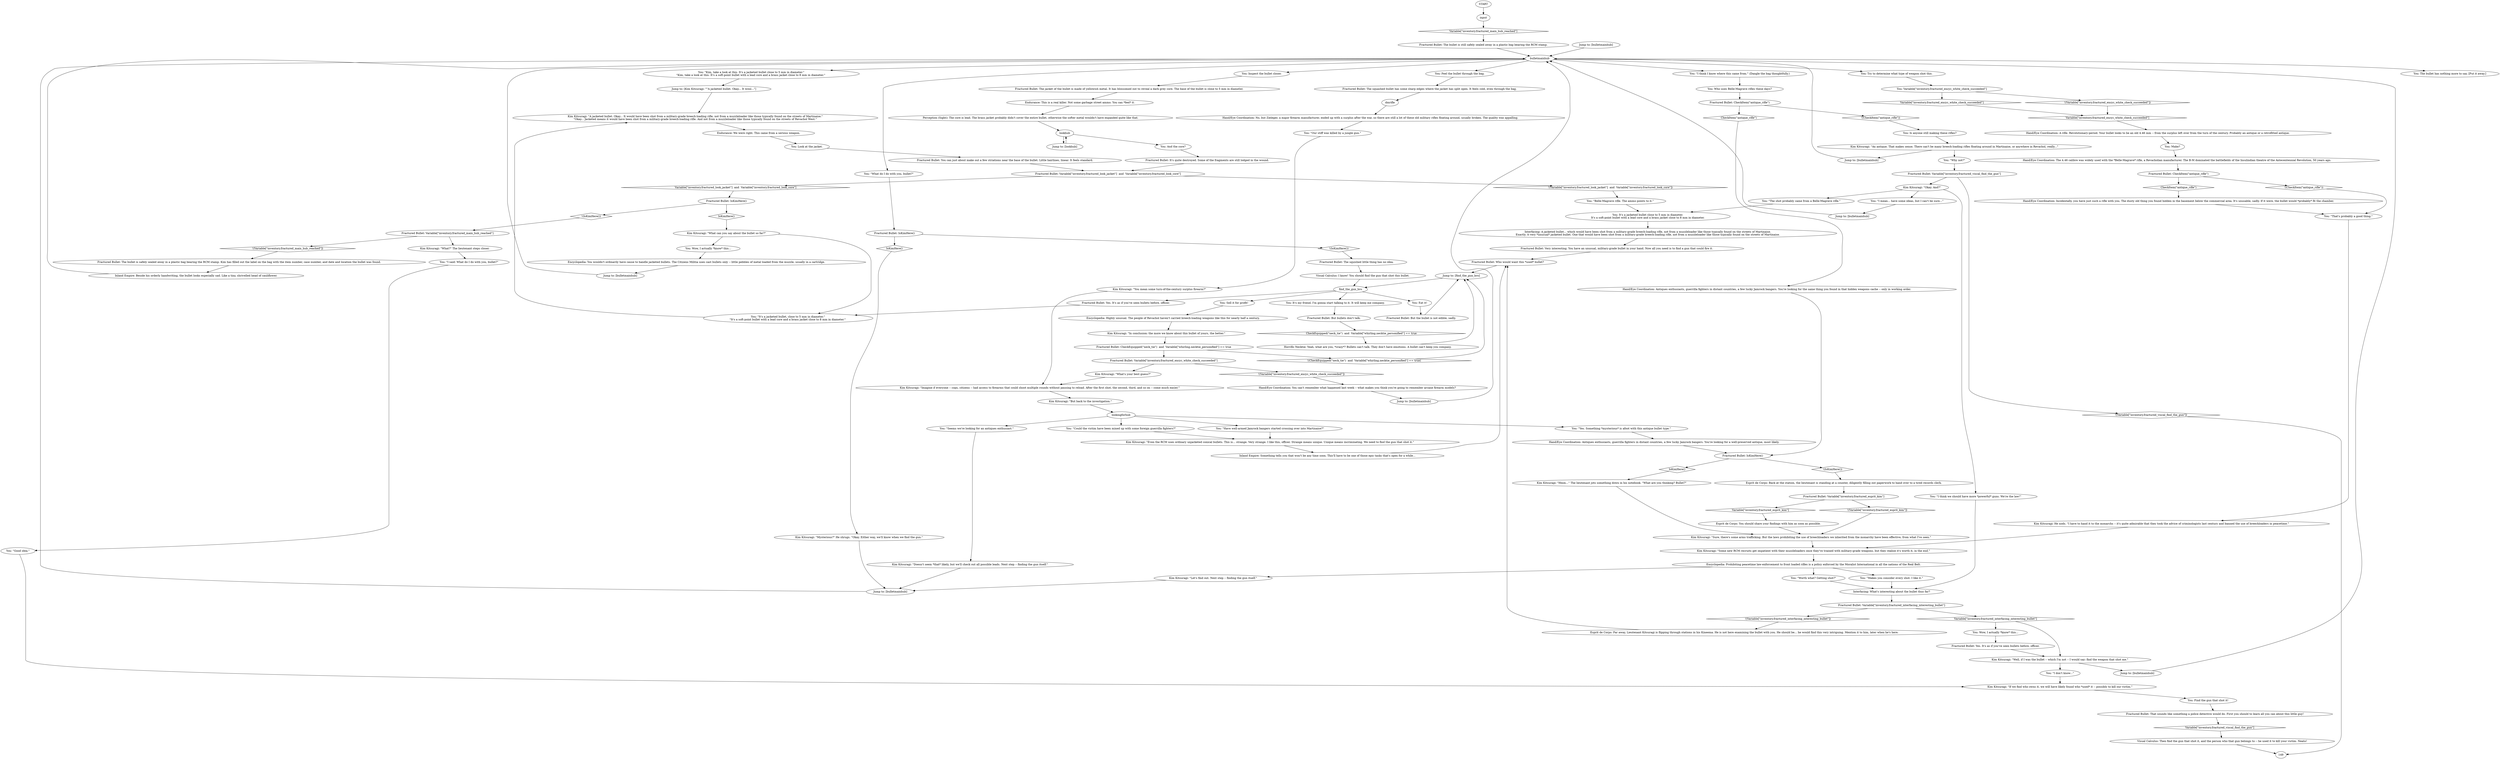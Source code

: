 # INVENTORY / FRACTURED BULLET
# By inspecting the bullet, you can find out that:
#1. The bullet came from a breech-loaded rifle.
#2. The bullet was shot from some distance, so this was probably not a mercy kill (white check.)
#3. The rifle used was a model mass-produced during the revolutionary war, and the surplus rifles/ammo are still a favourite with third-world guerrillas and Jamrock bangers.
# ==================================================
digraph G {
	  0 [label="START"];
	  1 [label="input"];
	  2 [label="You: Wow, I actually *know* this..."];
	  3 [label="You: \"Worth what? Getting shot?\""];
	  4 [label="Esprit de Corps: Far away, Lieutenant Kitsuragi is flipping through stations in his Kineema. He is not here examining the bullet with you. He should be... he would find this very intriguing. Mention it to him, later when he's here."];
	  5 [label="Interfacing: A jacketed bullet... which would have been shot from a military-grade breech-loading rifle, not from a muzzleloader like those typically found on the streets of Martinaise.\nExactly. A very *unusual* jacketed bullet. One that would have been shot from a military-grade breech-loading rifle, not from a muzzleloader like those typically found on the streets of Martinaise."];
	  6 [label="Fractured Bullet: The squished little thing has no idea."];
	  7 [label="Fractured Bullet: But bullets don't talk."];
	  8 [label="Horrific Necktie: Yeah, what are you, *crazy*? Bullets can't talk. They don't have emotions. A bullet can't keep you company."];
	  9 [label="Hand/Eye Coordination: A rifle. Revolutionary-period. Your bullet looks to be an old 4.46 mm -- from the surplus left over from the turn of the century. Probably an antique or a retrofitted antique."];
	  10 [label="Fractured Bullet: Variable[\"inventory.fractured_look_jacket\"]  and  Variable[\"inventory.fractured_look_core\"]"];
	  11 [label="Variable[\"inventory.fractured_look_jacket\"]  and  Variable[\"inventory.fractured_look_core\"]", shape=diamond];
	  12 [label="!(Variable[\"inventory.fractured_look_jacket\"]  and  Variable[\"inventory.fractured_look_core\"])", shape=diamond];
	  13 [label="lookhub"];
	  14 [label="You: \"Makes you consider every shot. I like it.\""];
	  15 [label="You: \"It's a jacketed bullet, close to 5 mm in diameter.\"\n\"It's a soft-point bullet with a lead core and a brass jacket close to 8 mm in diameter.\" "];
	  16 [label="You: \"Kim, take a look at this. It's a jacketed bullet close to 5 mm in diameter.\"\n\"Kim, take a look at this. It's a soft-point bullet with a lead core and a brass jacket close to 8 mm in diameter.\" "];
	  17 [label="Endurance: This is a real killer. Not some garbage street ammo. You can *feel* it."];
	  18 [label="Endurance: We were right. This came from a serious weapon."];
	  19 [label="Hand/Eye Coordination: Antiques enthusiasts, guerrilla fighters in distant countries, a few lucky Jamrock bangers. You're looking for the same thing you found in that hidden weapons cache -- only in working order."];
	  20 [label="Jump to: [bulletmainhub]"];
	  21 [label="You: \"Could the victim have been mixed up with some foreign guerrilla fighters?\""];
	  22 [label="Kim Kitsuragi: \"What can you say about the bullet so far?\""];
	  23 [label="You: Eat it!"];
	  24 [label="Encyclopedia: Prohibiting peacetime law-enforcement to front loaded rifles is a policy enforced by the Moralist International in all the nations of the Reál Belt."];
	  25 [label="Perception (Sight): The core is lead. The brass jacket probably didn't cover the entire bullet, otherwise the softer metal wouldn't have expanded quite like that."];
	  26 [label="Kim Kitsuragi: \"But back to the investigation.\""];
	  27 [label="Inland Empire: Beside his orderly handwriting, the bullet looks especially sad. Like a tiny, shrivelled head of cauliflower."];
	  28 [label="find_the_gun_bro"];
	  29 [label="You: It's my friend, I'm gonna start talking to it. It will keep me company."];
	  30 [label="Inland Empire: Something tells you that won't be any time soon. This'll have to be one of those epic tasks that's open for a while..."];
	  31 [label="You: \"I think I know where this came from.\" (Dangle the bag thoughtfully.)"];
	  32 [label="You: Feel the bullet through the bag."];
	  33 [label="Hand/Eye Coordination: The 4.46 calibre was widely used with the *Belle-Magrave* rifle, a Revacholian manufacturer. The B-M dominated the battlefields of the Insulindian theatre of the Antecentennial Revolution, 50 years ago."];
	  34 [label="Fractured Bullet: IsKimHere()"];
	  35 [label="IsKimHere()", shape=diamond];
	  36 [label="!(IsKimHere())", shape=diamond];
	  37 [label="Kim Kitsuragi: \"Some new RCM recruits get impatient with their muzzleloaders once they've trained with military-grade weapons, but they realize it's worth it, in the end.\""];
	  38 [label="lookingforhub"];
	  39 [label="You: \"I said: What do I do with you, bullet?\""];
	  40 [label="Fractured Bullet: But the bullet is not edible, sadly."];
	  41 [label="Visual Calculus: Then find the gun that shot it, and the person who that gun belongs to -- he used it to kill your victim. Neato!"];
	  42 [label="You: The bullet has nothing more to say. [Put it away.]"];
	  43 [label="Fractured Bullet: You can just about make out a few striations near the base of the bullet. Little hairlines, linear. It feels standard."];
	  44 [label="You: \"Yes. Something *mysterious* is afoot with this antique bullet type.\""];
	  45 [label="Fractured Bullet: Very interesting. You have an unusual, military-grade bullet in your hand. Now all you need is to find a gun that could fire it."];
	  46 [label="Fractured Bullet: Yes. It's as if you've seen bullets before, officer."];
	  47 [label="Fractured Bullet: Variable[\"inventory.fractured_esprit_kim\"]"];
	  48 [label="Variable[\"inventory.fractured_esprit_kim\"]", shape=diamond];
	  49 [label="!(Variable[\"inventory.fractured_esprit_kim\"])", shape=diamond];
	  50 [label="Kim Kitsuragi: \"Doesn't seem *that* likely, but we'll check out all possible leads. Next step -- finding the gun itself.\""];
	  51 [label="Hand/Eye Coordination: Incidentally, you have just such a rifle with you. The dusty old thing you found hidden in the basement below the commercial area. It's unusable, sadly. If it were, the bullet would *probably* fit the chamber."];
	  52 [label="Fractured Bullet: IsKimHere()"];
	  53 [label="IsKimHere()", shape=diamond];
	  54 [label="!(IsKimHere())", shape=diamond];
	  55 [label="Kim Kitsuragi: \"A jacketed bullet. Okay... It would have been shot from a military-grade breech-loading rifle, not from a muzzleloader like those typically found on the streets of Martinaise.\"\n\"Okay... Jacketed means it would have been shot from a military-grade breech-loading rifle. And not from a muzzleloader like those typically found on the streets of Revachol West.\""];
	  56 [label="Fractured Bullet: IsKimHere()"];
	  57 [label="IsKimHere()", shape=diamond];
	  58 [label="!(IsKimHere())", shape=diamond];
	  59 [label="You: \"I don't know...\""];
	  60 [label="Fractured Bullet: It's quite destroyed. Some of the fragments are still lodged in the wound."];
	  61 [label="Kim Kitsuragi: He nods. \"I have to hand it to the monarchs -- it's quite admirable that they took the advice of criminologists last century and banned the use of breechloaders in peacetime.\""];
	  62 [label="Fractured Bullet: Variable[\"inventory.fractured_interfacing_interesting_bullet\"]"];
	  63 [label="Variable[\"inventory.fractured_interfacing_interesting_bullet\"]", shape=diamond];
	  64 [label="!(Variable[\"inventory.fractured_interfacing_interesting_bullet\"])", shape=diamond];
	  65 [label="Esprit de Corps: Back at the station, the lieutenant is standing at a counter, diligently filling out paperwork to hand over to a tired records clerk."];
	  66 [label="Kim Kitsuragi: \"Hmm...\" The lieutenant jots something down in his notebook. \"What are you thinking? Bullet?\""];
	  67 [label="You: \"Why not?\""];
	  68 [label="Fractured Bullet: The bullet is still safely sealed away in a plastic bag bearing the RCM stamp."];
	  69 [label="Jump to: [find_the_gun_bro]"];
	  70 [label="You: Make?"];
	  71 [label="Fractured Bullet: The bullet is safely sealed away in a plastic bag bearing the RCM stamp. Kim has filled out the label on the bag with the item number, case number, and date and location the bullet was found."];
	  72 [label="Fractured Bullet: The squashed bullet has some sharp edges where the jacket has split open. It feels cold, even through the bag."];
	  73 [label="Fractured Bullet: The jacket of the bullet is made of yellowish metal. It has blossomed out to reveal a dark grey core. The base of the bullet is close to 5 mm in diameter."];
	  74 [label="Hand/Eye Coordination: You can't remember what happened last week -- what makes you think you're going to remember arcane firearm models?"];
	  75 [label="Esprit de Corps: You should share your findings with him as soon as possible."];
	  76 [label="You: And the core?"];
	  77 [label="Jump to: [bulletmainhub]"];
	  78 [label="Fractured Bullet: That sounds like something a police detective would do. First you should to learn all you can about this little guy!"];
	  79 [label="You: Inspect the bullet closer."];
	  80 [label="You: Try to determine what type of weapon shot this."];
	  81 [label="You: Variable[\"inventory.fractured_encyc_white_check_succeeded\"]"];
	  82 [label="Variable[\"inventory.fractured_encyc_white_check_succeeded\"]", shape=diamond];
	  83 [label="!(Variable[\"inventory.fractured_encyc_white_check_succeeded\"])", shape=diamond];
	  84 [label="You: \"The shot probably came from a Belle-Magrave rifle.\""];
	  85 [label="Fractured Bullet: CheckItem(\"antique_rifle\")"];
	  86 [label="CheckItem(\"antique_rifle\")", shape=diamond];
	  87 [label="!(CheckItem(\"antique_rifle\"))", shape=diamond];
	  88 [label="Jump to: [Kim Kitsuragi: \"\"A jacketed bullet. Okay... It woul...\"]"];
	  89 [label="Visual Calculus: I know! You should find the gun that shot this bullet."];
	  90 [label="You: Sell it for profit!"];
	  91 [label="bulletmainhub"];
	  92 [label="You: \"I mean... have some ideas, but I can't be sure...\""];
	  93 [label="Kim Kitsuragi: \"You mean some turn-of-the-century surplus firearm?\""];
	  94 [label="You: \"Seems we're looking for an antiques enthusiast.\""];
	  95 [label="You: \"Have well-armed Jamrock bangers started crossing over into Martinaise?\""];
	  96 [label="You: \"What do I do with you, bullet?\""];
	  97 [label="Kim Kitsuragi: \"If we find who owns it, we will have likely found who *used* it -- possibly to kill our victim.\""];
	  98 [label="Fractured Bullet: CheckItem(\"antique_rifle\")"];
	  99 [label="CheckItem(\"antique_rifle\")", shape=diamond];
	  100 [label="!(CheckItem(\"antique_rifle\"))", shape=diamond];
	  101 [label="You: Wow, I actually *know* this..."];
	  102 [label="Jump to: [bulletmainhub]"];
	  103 [label="Kim Kitsuragi: \"Sure, there's some arms trafficking. But the laws prohibiting the use of breechloaders we inherited from the monarchy have been effective, from what I've seen.\""];
	  104 [label="Fractured Bullet: Variable[\"inventory.fractured_viscal_find_the_gun\"]"];
	  105 [label="Variable[\"inventory.fractured_viscal_find_the_gun\"]", shape=diamond];
	  106 [label="!(Variable[\"inventory.fractured_viscal_find_the_gun\"])", shape=diamond];
	  107 [label="Kim Kitsuragi: \"Okay. And?\""];
	  108 [label="You: Who uses Belle-Magrave rifles these days?"];
	  109 [label="You: \"Our stiff was killed by a jungle gun.\""];
	  110 [label="You: \"I think we should have more *powerful* guns. We're the law!\""];
	  111 [label="Kim Kitsuragi: \"Let's find out. Next step -- finding the gun itself.\""];
	  112 [label="Kim Kitsuragi: \"Even the RCM uses ordinary unjacketed conical bullets. This is... strange. Very strange. I like this, officer. Strange means unique. Unique means incriminating. We need to find the gun that shot it.\""];
	  113 [label="Kim Kitsuragi: \"In conclusion: the more we know about this bullet of yours, the better.\""];
	  114 [label="You: Find the gun that shot it!"];
	  115 [label="Fractured Bullet: Yes. It's as if you've seen bullets before, officer."];
	  116 [label="Encyclopedia: You wouldn't ordinarily have cause to handle jacketed bullets. The Citizens Militia uses cast bullets only -- little pebbles of metal loaded from the muzzle, usually in a cartridge."];
	  117 [label="dmrifle"];
	  118 [label="You: \"That's probably a good thing.\""];
	  119 [label="Jump to: [bulletmainhub]"];
	  120 [label="Fractured Bullet: CheckEquipped(\"neck_tie\")  and  Variable[\"whirling.necktie_personified\"] == true"];
	  121 [label="CheckEquipped(\"neck_tie\")  and  Variable[\"whirling.necktie_personified\"] == true", shape=diamond];
	  122 [label="!(CheckEquipped(\"neck_tie\")  and  Variable[\"whirling.necktie_personified\"] == true)", shape=diamond];
	  123 [label="Fractured Bullet: Variable[\"inventory.fractured_encyc_white_check_succeeded\"]"];
	  124 [label="Variable[\"inventory.fractured_encyc_white_check_succeeded\"]", shape=diamond];
	  125 [label="!(Variable[\"inventory.fractured_encyc_white_check_succeeded\"])", shape=diamond];
	  126 [label="Kim Kitsuragi: \"What's your best guess?\""];
	  127 [label="Jump to: [bulletmainhub]"];
	  128 [label="Fractured Bullet: Who would want this *used* bullet?"];
	  129 [label="Encyclopedia: Highly unusual. The people of Revachol haven't carried breech-loading weapons like this for nearly half a century."];
	  130 [label="You: Look at the jacket."];
	  131 [label="Jump to: [lookhub]"];
	  132 [label="You: \"Belle-Magrave rifle. The ammo points to it.\""];
	  133 [label="Kim Kitsuragi: \"Imagine if everyone -- cops, citizens -- had access to firearms that could shoot multiple rounds without pausing to reload. After the first shot, the second, third, and so on -- come much easier.\""];
	  134 [label="Interfacing: What's interesting about the bullet thus far?"];
	  135 [label="Fractured Bullet: Variable[\"inventory.fractured_main_hub_reached\"]"];
	  136 [label="Variable[\"inventory.fractured_main_hub_reached\"]", shape=diamond];
	  137 [label="!(Variable[\"inventory.fractured_main_hub_reached\"])", shape=diamond];
	  138 [label="Kim Kitsuragi: \"What?\" The lieutenant steps closer."];
	  139 [label="Kim Kitsuragi: \"Mysterious?\" He shrugs. \"Okay. Either way, we'll know when we find the gun.\""];
	  140 [label="Hand/Eye Coordination: Antiques enthusiasts, guerrilla fighters in distant countries, a few lucky Jamrock bangers. You're looking for a well-preserved antique, most likely."];
	  141 [label="You: Is anyone still making these rifles?"];
	  142 [label="Hand/Eye Coordination: No, but Zieleger, a major firearm manufacturer, ended up with a surplus after the war, so there are still a lot of these old military rifles floating around, usually broken. The quality was appalling."];
	  143 [label="Kim Kitsuragi: \"An antique. That makes sense. There can't be many breech-loading rifles floating around in Martinaise, or anywhere in Revachol, really...\""];
	  144 [label="You: It's a jacketed bullet close to 5 mm in diameter.\nIt's a soft-point bullet with a lead core and a brass jacket close to 8 mm in diameter."];
	  145 [label="Kim Kitsuragi: \"Well, if I was the bullet -- which I'm not -- I would say: find the weapon that shot me.\""];
	  146 [label="You: \"Good idea.\""];
	  147 [label="Jump to: [bulletmainhub]"];
	  148 [label="Jump to: [bulletmainhub]"];
	  0 -> 1
	  1 -> 136
	  2 -> 116
	  3 -> 134
	  4 -> 128
	  5 -> 45
	  6 -> 89
	  7 -> 121
	  8 -> 69
	  9 -> 70
	  10 -> 11
	  10 -> 12
	  11 -> 52
	  12 -> 132
	  13 -> 131
	  13 -> 76
	  14 -> 134
	  15 -> 55
	  16 -> 88
	  17 -> 25
	  18 -> 130
	  19 -> 34
	  20 -> 91
	  21 -> 112
	  22 -> 2
	  22 -> 15
	  23 -> 40
	  24 -> 3
	  24 -> 14
	  24 -> 111
	  25 -> 13
	  26 -> 38
	  27 -> 91
	  28 -> 90
	  28 -> 115
	  28 -> 29
	  28 -> 23
	  29 -> 7
	  30 -> 128
	  31 -> 108
	  32 -> 72
	  33 -> 85
	  34 -> 35
	  34 -> 36
	  35 -> 66
	  36 -> 65
	  37 -> 24
	  38 -> 44
	  38 -> 21
	  38 -> 94
	  38 -> 95
	  39 -> 146
	  40 -> 69
	  41 -> 149
	  43 -> 10
	  44 -> 140
	  45 -> 128
	  46 -> 145
	  47 -> 48
	  47 -> 49
	  48 -> 75
	  49 -> 103
	  50 -> 77
	  51 -> 118
	  52 -> 53
	  52 -> 54
	  53 -> 22
	  54 -> 135
	  55 -> 18
	  56 -> 57
	  56 -> 58
	  57 -> 139
	  58 -> 6
	  59 -> 97
	  60 -> 10
	  61 -> 37
	  62 -> 64
	  62 -> 63
	  63 -> 145
	  63 -> 101
	  64 -> 4
	  65 -> 47
	  66 -> 103
	  67 -> 104
	  68 -> 91
	  69 -> 28
	  70 -> 33
	  71 -> 27
	  72 -> 117
	  73 -> 17
	  74 -> 148
	  75 -> 103
	  76 -> 60
	  77 -> 91
	  78 -> 105
	  79 -> 73
	  80 -> 81
	  81 -> 82
	  81 -> 83
	  82 -> 124
	  83 -> 124
	  84 -> 144
	  85 -> 86
	  85 -> 87
	  86 -> 51
	  87 -> 118
	  88 -> 55
	  89 -> 28
	  90 -> 129
	  91 -> 96
	  91 -> 32
	  91 -> 42
	  91 -> 79
	  91 -> 16
	  91 -> 80
	  91 -> 31
	  92 -> 127
	  93 -> 133
	  94 -> 50
	  95 -> 112
	  96 -> 56
	  97 -> 114
	  98 -> 99
	  98 -> 100
	  99 -> 19
	  100 -> 141
	  101 -> 46
	  102 -> 91
	  103 -> 37
	  104 -> 106
	  104 -> 107
	  105 -> 41
	  106 -> 149
	  107 -> 84
	  107 -> 110
	  107 -> 92
	  108 -> 98
	  109 -> 93
	  110 -> 134
	  111 -> 77
	  112 -> 30
	  113 -> 120
	  114 -> 78
	  115 -> 15
	  116 -> 20
	  117 -> 142
	  118 -> 61
	  119 -> 91
	  120 -> 122
	  120 -> 123
	  121 -> 8
	  122 -> 69
	  123 -> 125
	  123 -> 126
	  124 -> 9
	  125 -> 74
	  126 -> 133
	  127 -> 91
	  128 -> 69
	  129 -> 113
	  130 -> 43
	  131 -> 13
	  132 -> 144
	  133 -> 26
	  134 -> 62
	  135 -> 137
	  135 -> 138
	  136 -> 68
	  137 -> 71
	  138 -> 39
	  139 -> 77
	  140 -> 34
	  141 -> 143
	  142 -> 109
	  143 -> 67
	  143 -> 119
	  144 -> 5
	  145 -> 59
	  145 -> 147
	  146 -> 97
	  147 -> 91
	  148 -> 91
}

